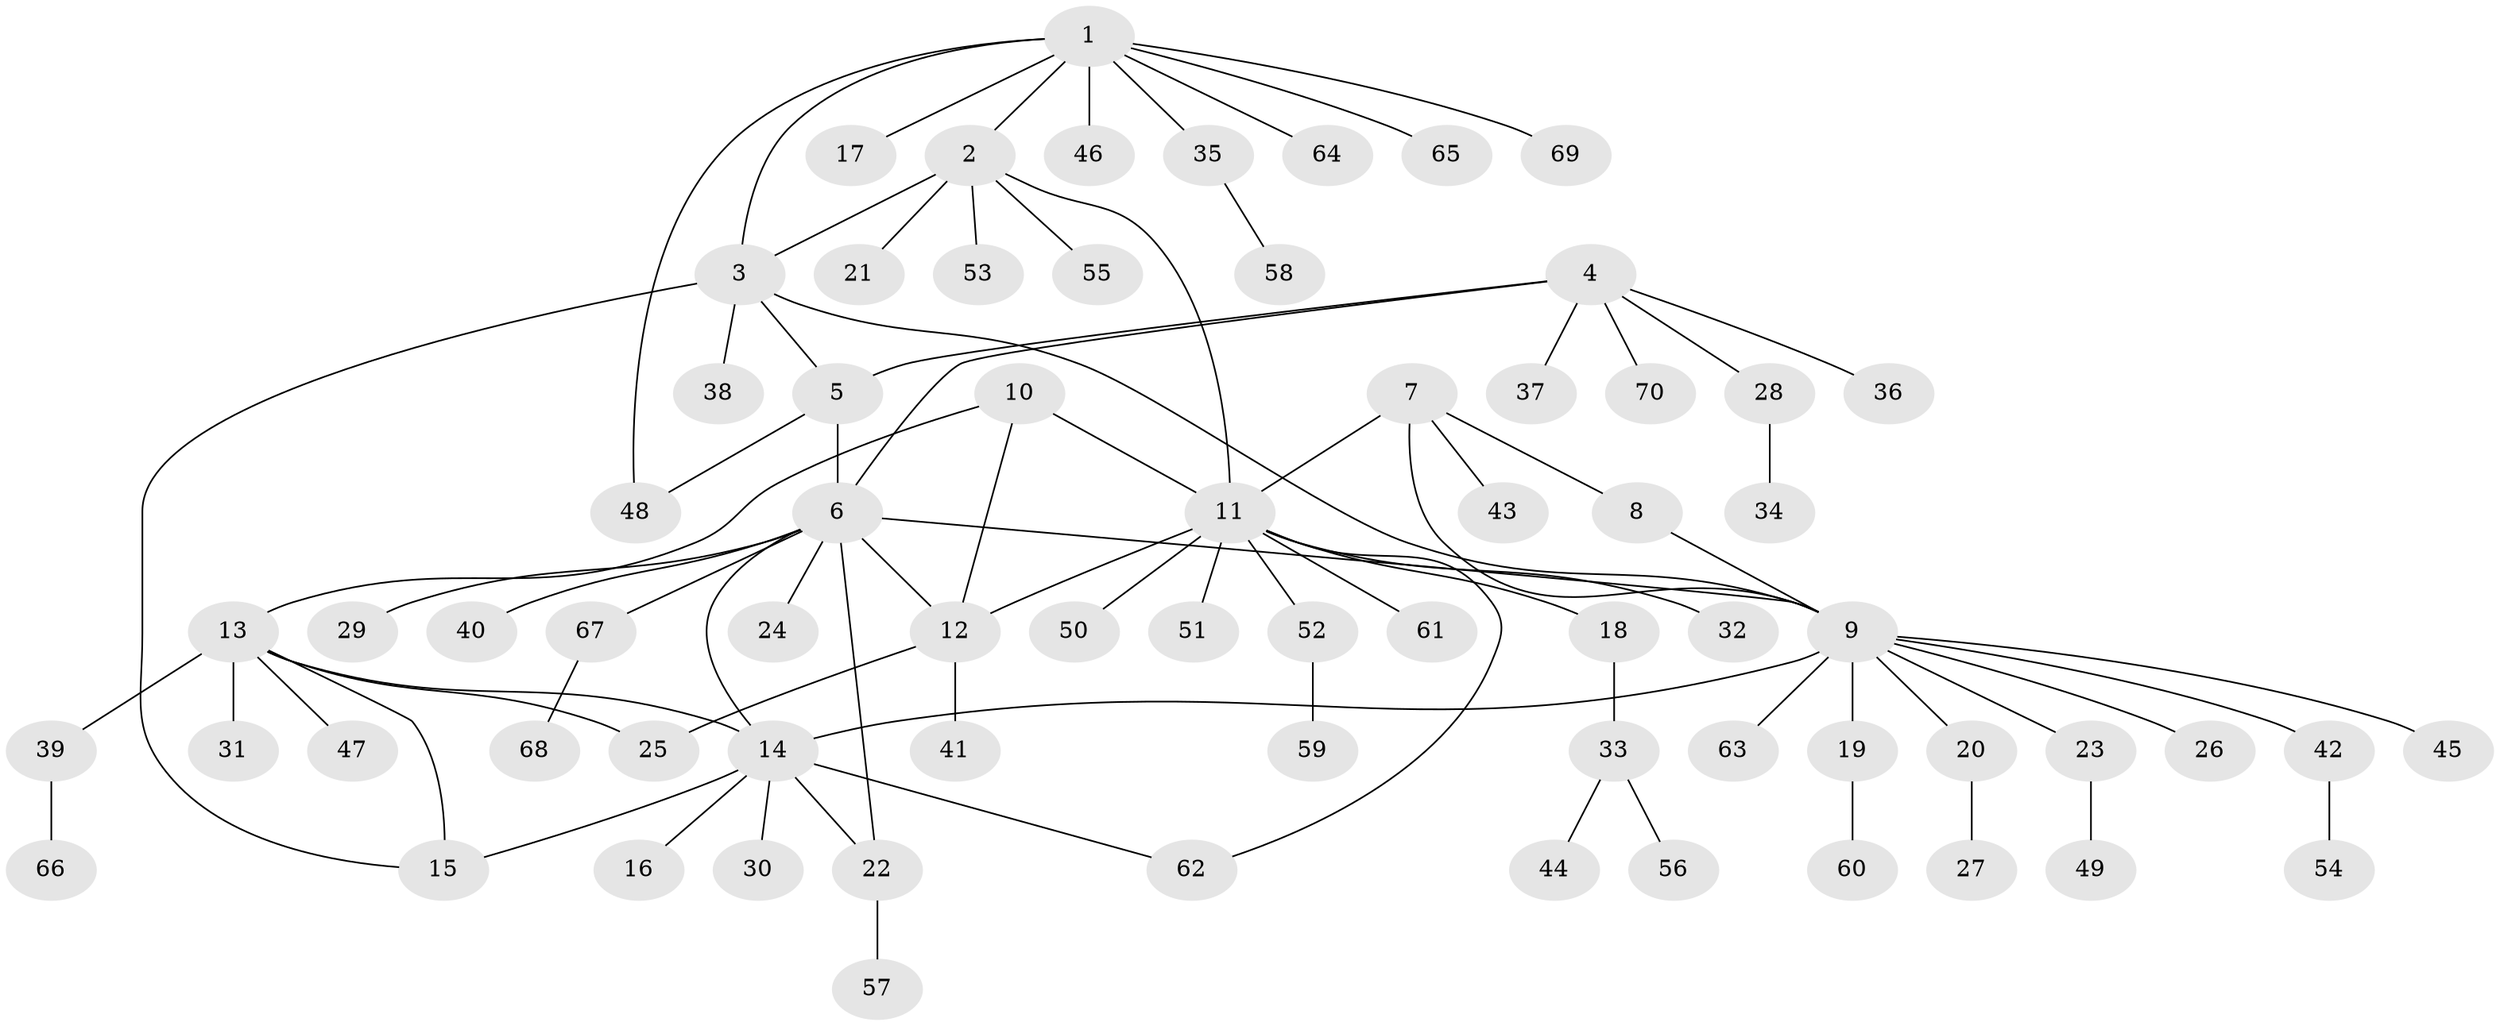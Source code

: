 // Generated by graph-tools (version 1.1) at 2025/11/02/27/25 16:11:36]
// undirected, 70 vertices, 84 edges
graph export_dot {
graph [start="1"]
  node [color=gray90,style=filled];
  1;
  2;
  3;
  4;
  5;
  6;
  7;
  8;
  9;
  10;
  11;
  12;
  13;
  14;
  15;
  16;
  17;
  18;
  19;
  20;
  21;
  22;
  23;
  24;
  25;
  26;
  27;
  28;
  29;
  30;
  31;
  32;
  33;
  34;
  35;
  36;
  37;
  38;
  39;
  40;
  41;
  42;
  43;
  44;
  45;
  46;
  47;
  48;
  49;
  50;
  51;
  52;
  53;
  54;
  55;
  56;
  57;
  58;
  59;
  60;
  61;
  62;
  63;
  64;
  65;
  66;
  67;
  68;
  69;
  70;
  1 -- 2;
  1 -- 3;
  1 -- 17;
  1 -- 35;
  1 -- 46;
  1 -- 48;
  1 -- 64;
  1 -- 65;
  1 -- 69;
  2 -- 3;
  2 -- 11;
  2 -- 21;
  2 -- 53;
  2 -- 55;
  3 -- 5;
  3 -- 9;
  3 -- 15;
  3 -- 38;
  4 -- 5;
  4 -- 6;
  4 -- 28;
  4 -- 36;
  4 -- 37;
  4 -- 70;
  5 -- 6;
  5 -- 48;
  6 -- 9;
  6 -- 12;
  6 -- 14;
  6 -- 22;
  6 -- 24;
  6 -- 29;
  6 -- 40;
  6 -- 67;
  7 -- 8;
  7 -- 9;
  7 -- 11;
  7 -- 43;
  8 -- 9;
  9 -- 14;
  9 -- 19;
  9 -- 20;
  9 -- 23;
  9 -- 26;
  9 -- 42;
  9 -- 45;
  9 -- 63;
  10 -- 11;
  10 -- 12;
  10 -- 13;
  11 -- 12;
  11 -- 18;
  11 -- 32;
  11 -- 50;
  11 -- 51;
  11 -- 52;
  11 -- 61;
  11 -- 62;
  12 -- 25;
  12 -- 41;
  13 -- 14;
  13 -- 15;
  13 -- 25;
  13 -- 31;
  13 -- 39;
  13 -- 47;
  14 -- 15;
  14 -- 16;
  14 -- 22;
  14 -- 30;
  14 -- 62;
  18 -- 33;
  19 -- 60;
  20 -- 27;
  22 -- 57;
  23 -- 49;
  28 -- 34;
  33 -- 44;
  33 -- 56;
  35 -- 58;
  39 -- 66;
  42 -- 54;
  52 -- 59;
  67 -- 68;
}
